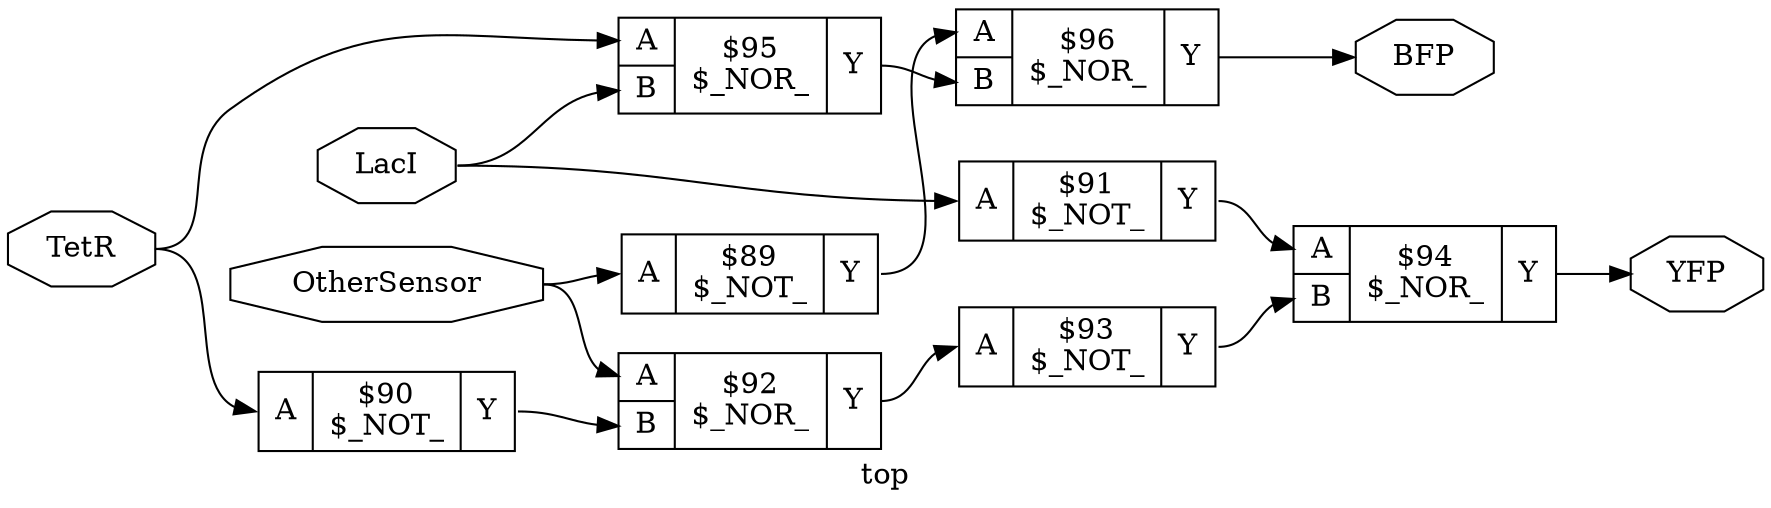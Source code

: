 digraph "top" {
label="top";
rankdir="LR";
remincross=true;
n7 [ shape=octagon, label="BFP", color="black", fontcolor="black"];
n8 [ shape=octagon, label="LacI", color="black", fontcolor="black"];
n9 [ shape=octagon, label="OtherSensor", color="black", fontcolor="black"];
n10 [ shape=octagon, label="TetR", color="black", fontcolor="black"];
n11 [ shape=octagon, label="YFP", color="black", fontcolor="black"];
c14 [ shape=record, label="{{<p12> A}|$89\n$_NOT_|{<p13> Y}}",  ];
c15 [ shape=record, label="{{<p12> A}|$90\n$_NOT_|{<p13> Y}}",  ];
c16 [ shape=record, label="{{<p12> A}|$91\n$_NOT_|{<p13> Y}}",  ];
c18 [ shape=record, label="{{<p12> A|<p17> B}|$92\n$_NOR_|{<p13> Y}}",  ];
c19 [ shape=record, label="{{<p12> A}|$93\n$_NOT_|{<p13> Y}}",  ];
c20 [ shape=record, label="{{<p12> A|<p17> B}|$94\n$_NOR_|{<p13> Y}}",  ];
c21 [ shape=record, label="{{<p12> A|<p17> B}|$95\n$_NOR_|{<p13> Y}}",  ];
c22 [ shape=record, label="{{<p12> A|<p17> B}|$96\n$_NOR_|{<p13> Y}}",  ];
c19:p13:e -> c20:p17:w [color="black", fontcolor="black", label=""];
n10:e -> c15:p12:w [color="black", fontcolor="black", label=""];
n10:e -> c21:p12:w [color="black", fontcolor="black", label=""];
c20:p13:e -> n11:w [color="black", fontcolor="black", label=""];
c21:p13:e -> c22:p17:w [color="black", fontcolor="black", label=""];
c14:p13:e -> c22:p12:w [color="black", fontcolor="black", label=""];
c15:p13:e -> c18:p17:w [color="black", fontcolor="black", label=""];
c16:p13:e -> c20:p12:w [color="black", fontcolor="black", label=""];
c18:p13:e -> c19:p12:w [color="black", fontcolor="black", label=""];
c22:p13:e -> n7:w [color="black", fontcolor="black", label=""];
n8:e -> c16:p12:w [color="black", fontcolor="black", label=""];
n8:e -> c21:p17:w [color="black", fontcolor="black", label=""];
n9:e -> c14:p12:w [color="black", fontcolor="black", label=""];
n9:e -> c18:p12:w [color="black", fontcolor="black", label=""];
}
